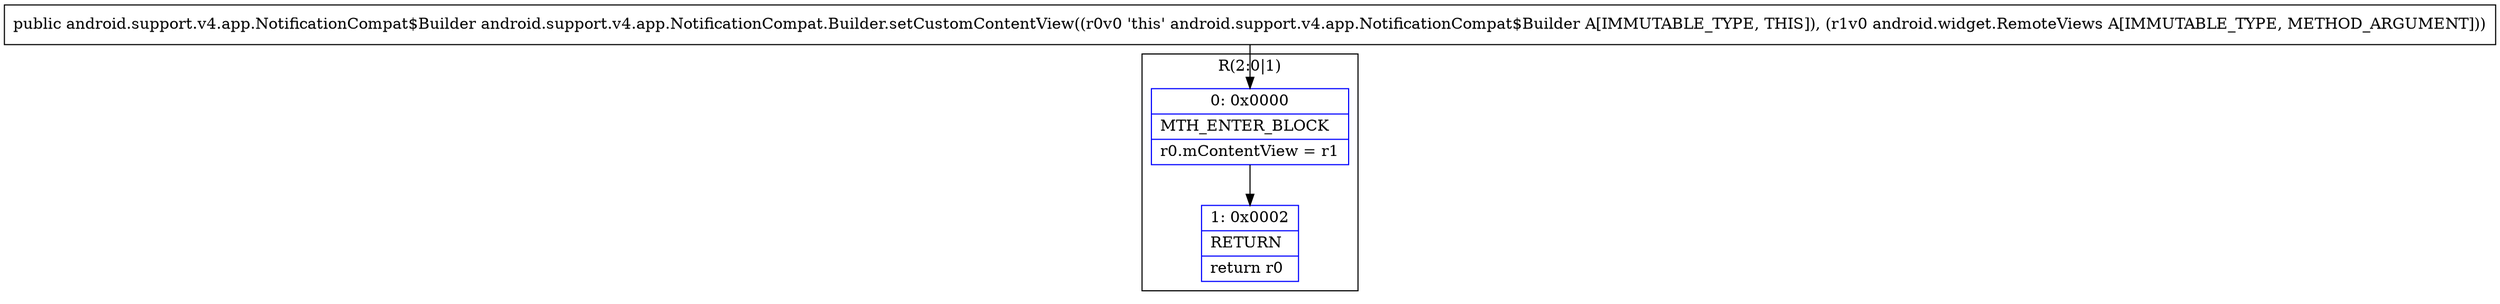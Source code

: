 digraph "CFG forandroid.support.v4.app.NotificationCompat.Builder.setCustomContentView(Landroid\/widget\/RemoteViews;)Landroid\/support\/v4\/app\/NotificationCompat$Builder;" {
subgraph cluster_Region_1937072574 {
label = "R(2:0|1)";
node [shape=record,color=blue];
Node_0 [shape=record,label="{0\:\ 0x0000|MTH_ENTER_BLOCK\l|r0.mContentView = r1\l}"];
Node_1 [shape=record,label="{1\:\ 0x0002|RETURN\l|return r0\l}"];
}
MethodNode[shape=record,label="{public android.support.v4.app.NotificationCompat$Builder android.support.v4.app.NotificationCompat.Builder.setCustomContentView((r0v0 'this' android.support.v4.app.NotificationCompat$Builder A[IMMUTABLE_TYPE, THIS]), (r1v0 android.widget.RemoteViews A[IMMUTABLE_TYPE, METHOD_ARGUMENT])) }"];
MethodNode -> Node_0;
Node_0 -> Node_1;
}

